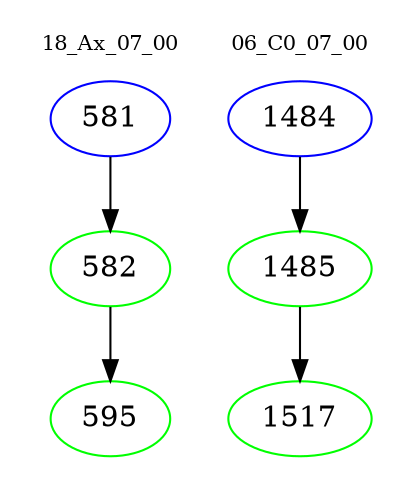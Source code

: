 digraph{
subgraph cluster_0 {
color = white
label = "18_Ax_07_00";
fontsize=10;
T0_581 [label="581", color="blue"]
T0_581 -> T0_582 [color="black"]
T0_582 [label="582", color="green"]
T0_582 -> T0_595 [color="black"]
T0_595 [label="595", color="green"]
}
subgraph cluster_1 {
color = white
label = "06_C0_07_00";
fontsize=10;
T1_1484 [label="1484", color="blue"]
T1_1484 -> T1_1485 [color="black"]
T1_1485 [label="1485", color="green"]
T1_1485 -> T1_1517 [color="black"]
T1_1517 [label="1517", color="green"]
}
}
